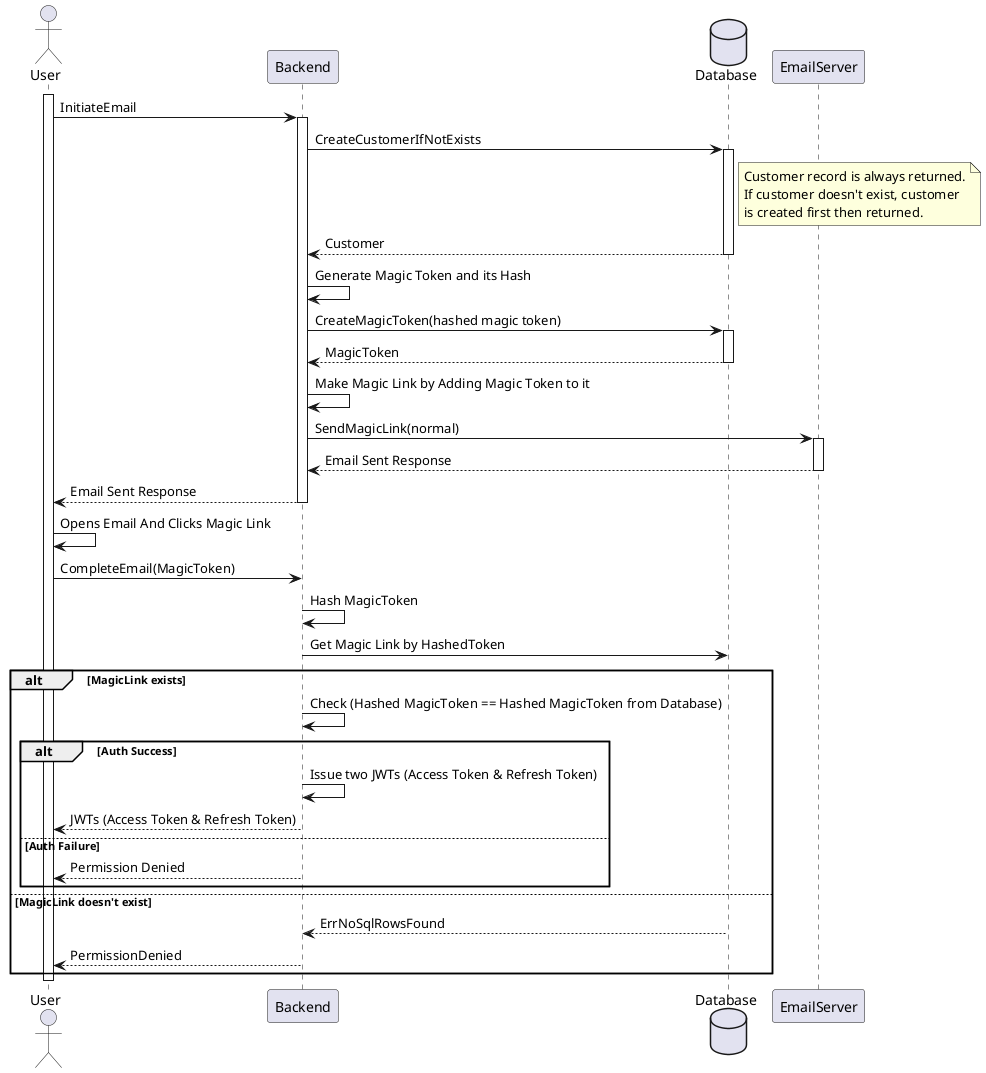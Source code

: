 @startuml Continue with Email
actor User
participant Backend
database Database
participant EmailServer

activate User

User -> Backend ++ : InitiateEmail

Backend -> Database ++ : CreateCustomerIfNotExists
note right of Database : Customer record is always returned.\nIf customer doesn't exist, customer\nis created first then returned.
Database --> Backend -- : Customer

Backend -> Backend : Generate Magic Token and its Hash

Backend -> Database ++ : CreateMagicToken(hashed magic token)
Database --> Backend -- : MagicToken

Backend -> Backend : Make Magic Link by Adding Magic Token to it

Backend -> EmailServer ++ : SendMagicLink(normal)
EmailServer --> Backend -- : Email Sent Response

Backend --> User -- : Email Sent Response

User -> User : Opens Email And Clicks Magic Link

User -> Backend : CompleteEmail(MagicToken)

Backend -> Backend : Hash MagicToken

Backend -> Database : Get Magic Link by HashedToken
alt MagicLink exists
    Backend -> Backend : Check (Hashed MagicToken == Hashed MagicToken from Database)
    alt Auth Success
        Backend -> Backend : Issue two JWTs (Access Token & Refresh Token)
        Backend --> User : JWTs (Access Token & Refresh Token)
    else Auth Failure
        Backend --> User : Permission Denied
    end
else MagicLink doesn't exist
    Database --> Backend : ErrNoSqlRowsFound
    Backend --> User : PermissionDenied
end

deactivate User
@enduml

@startuml Continue with Google
actor User
participant GoogleAuth
participant Backend
database Database

activate User

User -> GoogleAuth ++ : GetAccessToken
GoogleAuth --> User : AccessToken

User -> Backend ++ : UseGoogle(AccessToken)
Backend -> GoogleAuth : GetUserInfoByToken
alt Token Valid
    GoogleAuth --> Backend -- : UserInfo
    
    Backend -> Database ++ : CreateCustomerIfNotExist
    Database --> Backend : Customer

    Backend -> Database : CreateAuthGoogleIfNotExist(UserInfo.sid)
    note right of Database : Customer record is always returned.\nIf customer doesn't exist, customer\nis created first then returned.
    Database --> Backend  -- : AuthGoogle

    Backend -> Backend : Check AuthGoogle.sid == UserInfo.sid
    alt Auth Success
        Backend -> Backend : Issue two JWTs (Access Token & Refresh Token)
        Backend --> User : JWTs (Access Token & Refresh Token)
    else Auth Failure
        Backend --> User : Permission Denied
    end
else Token Invalid
    GoogleAuth --> Backend : GetUserInfoByToken Error
    Backend --> User -- : Permission Denied
end

@enduml

@startuml Send Welcome Email
actor System
participant EmailServer
database Database

activate System

System -> Database ++ : FetchUserInfo

Database --> System -- : UserData

System -> System : Get Magic Link Template
System -> System : Fill Magic Link Template by UserData

System -> EmailServer ++ : SendEmail(Filled Magic Link Template)
EmailServer --> System -- : EmailSentResponse

@enduml

@startuml Logout
actor User

activate User

User -> User : Delete JWTs (Access Token & Refresh Token) from device

@enduml

@startuml Connect Calendar
actor User
participant "Jadwal App" as App
participant "Backend" as Backend
participant "iOS Settings" as Settings
participant "iOS Calendar" as Calendar
participant "Baikal Server" as Baikal

activate User

User -> App ++ : Tap "Easy Setup"
App -> Backend ++ : Request Magic Token (CalDAV)
Backend --> App -- : Return Magic Token

App -> Backend ++ : Request .mobileconfig profile\nwith Magic Token
Backend --> App -- : Return .mobileconfig profile

App -> Settings ++ : Open profile installation

Settings -> User : Request profile approval
alt User Approves Profile
    User -> Settings : Approve profile
    
    Settings -> Calendar ++ : Configure CalDAV account
    alt Configuration Succeeds
        Calendar -> Baikal ++ : Verify connection
        Baikal --> Calendar -- : Connection verified
        Calendar --> Settings -- : Account configured
        Settings --> App -- : Profile installed
        App --> User -- : Show success page
    else Configuration Fails
        Calendar --> Settings -- : Configuration error
        Settings --> App -- : Installation failed
        App --> User : Show error page\n"Calendar setup failed"
    end
else User Denies Profile
    User -> Settings : Deny profile
    Settings --> App -- : Profile denied
    App --> User : Show error page\n"Setup cancelled - Try again later"
end

deactivate User
@enduml

@startuml Create Calendar
actor User
participant "Jadwal App" as App
participant "EventKit" as EventKit

activate User

User -> App ++ : Tap Calendar icon
App --> User : Show Calendars sheet

User -> App : Tap plus icon
App --> User : Show calendar creation form

User -> App : Submit calendar details\n(name, account, color)

alt EventKit Access Authorized
    App -> EventKit ++ : Create Calendar
    alt Creation Succeeds
        EventKit --> App -- : Calendar added
        App --> User : Show success response
    else Creation Fails
        EventKit --> App -- : Creation error
        App --> User : Show error and retry option
    end
else EventKit Access Denied
    App --> User : Show prompt to\nenable calendar access
end

deactivate User
@enduml

@startuml Connect WhatsApp
actor User
participant "Jadwal App" as App
participant Backend
participant "Wasapp (WhatsApp) Service\n(uses whatsapp-web.js)" as Wasapp
participant "WhatsApp App" as WhatsAppApp

activate User

User -> App ++ : Click "Connect WhatsApp"
App --> User : Ask for WhatsApp phone number

User -> App : Enter phone number
App -> Backend ++ : InitiateWhatsApp(phone number)
Backend -> Wasapp ++ : Request linking code

alt Linking Code Generated Successfully
    Wasapp --> Backend -- : Return linking code
    Backend --> App -- : Show linking code
    App --> User : Display linking code

    alt User Enters Code
        User -> WhatsAppApp ++ : Enter code in WhatsApp app
        WhatsAppApp -> WhatsAppApp -- : Validate code
        
        alt Code Valid
            WhatsAppApp --> User : Show success message
            WhatsAppApp --> Wasapp : Send auth credentials
            Wasapp -> Wasapp : Store WhatsApp credentials
            Wasapp -> Backend : Send auth success
            Backend --> App : Connection successful
            App --> User : Show success screen
        else Code Invalid
            WhatsAppApp --> User : Show invalid code error
            WhatsAppApp --> Wasapp : Send auth failure
            Wasapp -> Backend : Send auth failure
            Backend --> App : Connection failed
            App --> User : Show "Invalid code" error
        end
        deactivate WhatsAppApp

    else User Cancels
        User -> App : Cancel connection
        App -> Backend : Cancel WhatsApp setup
        Backend -> Wasapp : Cancel linking code
        App --> User : Show "Setup cancelled" message
    end

else Request Failed
    Wasapp --> Backend -- : Request failed
    Backend --> App -- : Connection failed
    App --> User : Show error and retry option
end

deactivate User
@enduml

@startuml Extract Events from WhatsApp
actor "Wasapp (WhatsApp) Service\n(uses whatsapp-web.js)" as WhatsApp
queue "RabbitMQ\nMessage Queue" as MessageQueue
queue "RabbitMQ\nCalendar Queue" as CalendarQueue

participant "Message Consumer" as Consumer
participant "LLM Service" as LLM
participant "Calendar Consumer" as CalConsumer
database "Database\n(encrypted at rest)" as Database
participant "CalDAV Server\n(Baikal)" as Baikal
participant "APNs" as APN

activate WhatsApp
loop Listen for Non-Group Messages
    WhatsApp -> WhatsApp: Filter out group messages
    
    WhatsApp ->> MessageQueue: Publish message with details\n(ID, chat ID, sender, body, timestamp)
    
    MessageQueue -> Consumer ++: Consume message

    Consumer -> Database ++: Get chat history\n(encrypted with WhatsApp messages key)
    Database --> Consumer --: Return decrypted messages context
    
    Consumer -> LLM ++: Analyze with event detection prompt
    note right of LLM: Prompt analyzes for:\n- Event presence\n- Agreement status\n- Event details\n- Returns status:\n  NO_EVENT\n  HAS_EVENT_BUT_NOT_CONFIRMED\n  HAS_EVENT_AGREED\n  HAS_EVENT_DENIED
    
    alt \textit{HAS_EVENT_AGREED}
        LLM --> Consumer: Return Event JSON
        Consumer ->> CalendarQueue: Publish event
        
        CalendarQueue -> CalConsumer ++: Consume event
        
        CalConsumer -> Database ++: Get CalDAV credentials\n(encrypted with CalDAV password key)
        Database --> CalConsumer --: Return decrypted credentials
        
        CalConsumer -> Baikal ++: Initialize WhatsApp Events calendar\n(if needed)
        Baikal --> CalConsumer --: Calendar ready
        
        CalConsumer -> Baikal ++: Add event via CalDAV
        Baikal --> CalConsumer --: Event added
        
        CalConsumer -> APN ++: Send event notification
        APN --> CalConsumer --: Notification sent
        
        CalConsumer -> Database ++: Clear chat history
        Database --> CalConsumer --: Chat cleared
        deactivate CalConsumer
        
    else \textit{HAS_EVENT_DENIED}
        LLM --> Consumer: Event denied status
        Consumer -> Database ++: Clear chat history
        Database --> Consumer --: Chat cleared
        
    else \textit{HAS_EVENT_BUT_NOT_CONFIRMED}
        LLM --> Consumer: Not confirmed status
        note over Consumer: Continue monitoring chat
        
    else \textit{NO_EVENT}
        LLM --> Consumer --: No event status
        deactivate Consumer
    end
end

@enduml

@startuml Suggest Conflict Resolutions
actor User
participant "Backend Service" as Backend
participant "Baikal Server" as Baikal
participant "Apple Push Notification service (APNs)" as APN
participant "iOS App" as App
participant "Calendar" as Calendar

Backend -> Baikal: Add Event via CalDAV
Baikal --> Backend: Event Added

Backend -> APN: Send Event Details (Background + Alert)
note right
  Includes:
  1. Event UID
  2. Event Title
  3. Start/End Time
  4. Calendar Name
end note

APN -> App: Deliver Push Notification

activate App
App -> Calendar: Check for Conflicts
Calendar --> App: Overlapping Events

alt Conflicts Found
    App -> User: Show Conflict Notification
    
    opt User Opens Conflict Resolution
        User -> App: Open Conflict Resolution
        activate App
        
        App -> User: Display Timeline View with Options
        note right
          Options:
          1. Keep All Events (Default if ignored)
          2. Reschedule Event
          3. Cancel Event
        end note
        
        User -> App: Select Resolution Option
        
        alt Keep All Events
            note over App: Events remain as is
        else Reschedule Event
            User -> App: Select New Time
            App -> Calendar: Move Event to New Time
        else Cancel Event
            App -> Calendar: Delete New Event
        end
        
        App -> App: Mark Conflict as Resolved
        deactivate App
    end
else No Conflicts
    note over App: Event remains as added
end
deactivate App

@enduml

@startuml Manage Scheduling Conflicts
actor User
participant "ConflictsView" as View
participant "ConflictManager" as Manager
participant "ConflictResolutionView" as Resolution
participant "ConflictTimelineView" as Timeline
participant "Calendar" as Calendar

User -> View: Open Conflicts View

activate View
View -> Manager: Get Unresolved Conflicts
Manager --> View: Conflicts List

alt Has Unresolved Conflicts
    View -> View: Display ConflictRowView for each conflict
    View --> User: Show conflicts list

    User -> View: Select Conflict
    View -> Resolution: Open Resolution View
    activate Resolution
    
    Resolution -> Timeline: Initialize Timeline View
    Timeline -> Calendar: Get Events Data
    Calendar --> Timeline: Events Data
    Timeline --> Resolution: Display Timeline
    
    Resolution --> User: Show Resolution Options
    
    alt User Selects Resolution
        User -> Resolution: Choose Resolution Option
        
        alt Keep All Events
            Resolution -> Manager: Mark Conflict Resolved
        else Reschedule Event
            User -> Resolution: Select New Time
            Resolution -> Calendar: Move Event
            Calendar --> Resolution: Event Updated
            Resolution -> Manager: Mark Conflict Resolved
        else Cancel Event
            Resolution -> Calendar: Delete Event
            Calendar --> Resolution: Event Deleted
            Resolution -> Manager: Mark Conflict Resolved
        end
        
        Resolution --> View: Dismiss
        deactivate Resolution
        View -> Manager: Get Updated Conflicts
        Manager --> View: Updated Conflicts List
    else User Dismisses
        Resolution --> View: Dismiss without changes
        deactivate Resolution
    end
else No Conflicts
    View --> User: Show "No Conflicts" Message
end

deactivate View

@enduml

@startuml Add Event Manually
actor User
participant EventKit

activate User

User -> User : Fill eventDetails
alt Validation Success
    User -> User : Add button enabled
    User -> EventKit ++ : CreateEvent(eventDetails)
    EventKit --> User -- : EventCreated
else Validation Failed
    User -> User : Add button disabled
end

deactivate User

@enduml

@startuml View Integrated Calendar
actor User
participant "Jadwal App" as App
participant "EventKit" as EventKit

activate User

User -> App ++ : Open Calendar View

alt EventKit Access Authorized
    App -> EventKit ++ : Request Calendars & Events
    EventKit --> App -- : Return Calendar Data
    
    App -> App : Apply view preferences
    App --> User : Display calendar view
    
    note right of App
      EventKit observer keeps
      view updated in real-time
    end note
else EventKit Access Denied
    App --> User : Show prompt to\nenable calendar access
end

deactivate User
@enduml

@startuml Schedule Prayer Times
actor User
participant "App Frontend" as App
participant Backend
participant "Prayer Times API" as PrayerTimesAPI

activate User
User -> App ++ : Clicks "Enable Prayer Time Scheduling"

App -> Backend ++ : SchedulePrayerTimes()
note right of Backend : Backend determines geo location based on IP Address

Backend -> PrayerTimesAPI ++ : Fetch Relevant Prayer Times by geo location
PrayerTimesAPI --> Backend -- : PrayerTimes iCal Url

Backend --> App -- : SchedulePrayerTimesResponse(iCalUrl)

App -> User -- : Present Sheet to Download .mobileconfig file
User -> User : Continue setup in settings app
deactivate User

@enduml


@startuml Receive Event Notifications

actor "User" as User
participant "iOS System" as iOS
participant "App (Reminder Scheduler)" as App
database "EventKit (Calendar + Reminders)" as EventKit

User -> App : Set Reminder for Event
App -> EventKit : Save Event Reminder
EventKit --> App : Confirmation

== Periodic Reminder Setup ==

activate App
App -> EventKit : Fetch Events With Reminders
EventKit --> App : List of Events with Reminder Times

loop For Each Event Reminder
    App -> iOS : Schedule Local Notification
end
deactivate App

== Notification Trigger ==

... Time Passes ...

iOS -> User : Display Local Notification

@enduml

